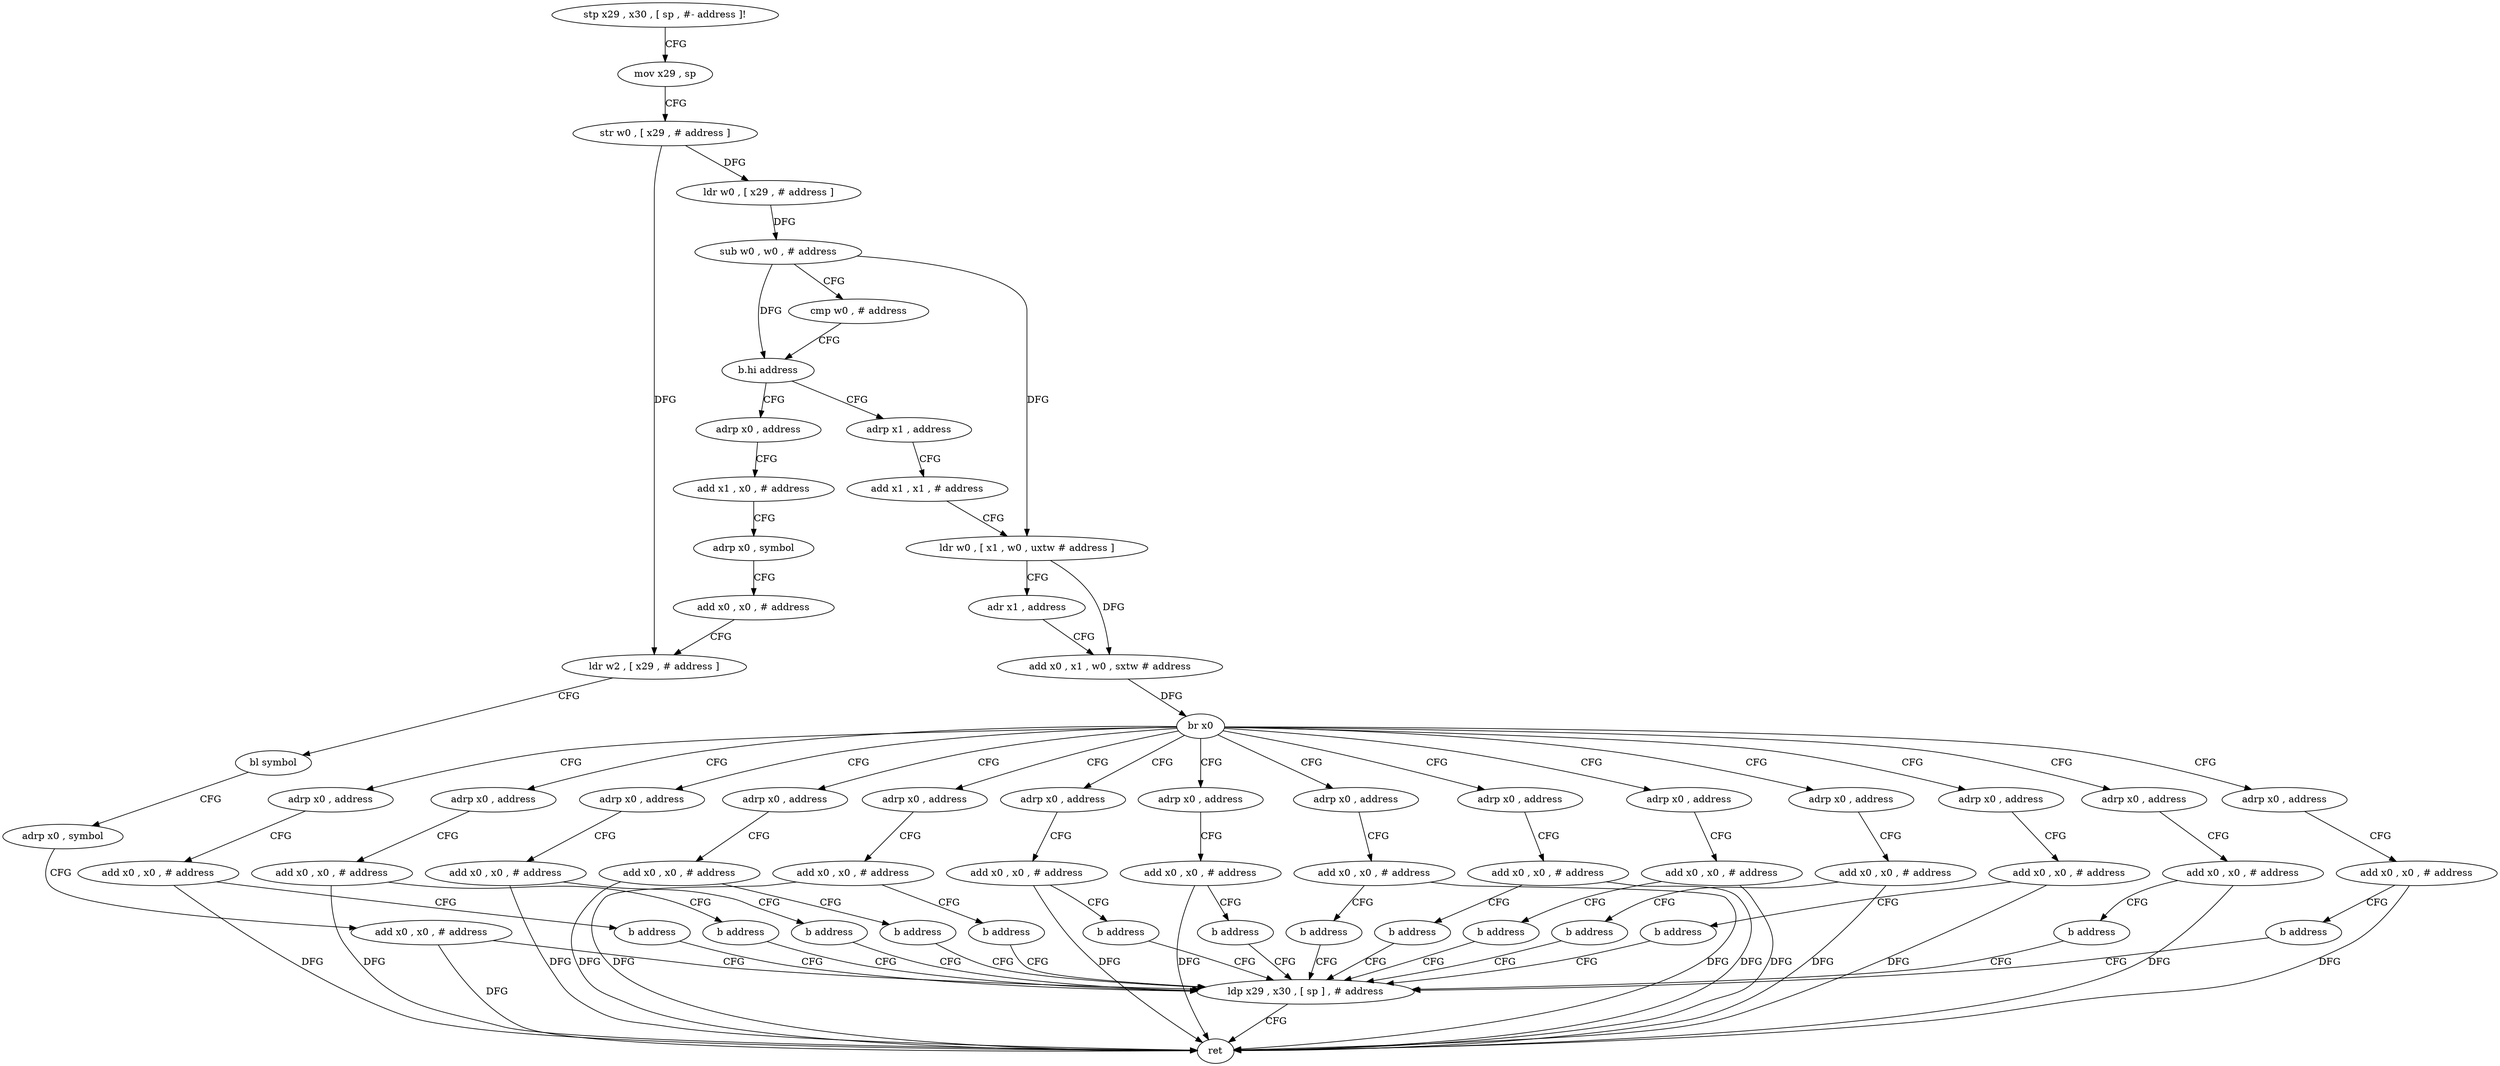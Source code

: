 digraph "func" {
"4209444" [label = "stp x29 , x30 , [ sp , #- address ]!" ]
"4209448" [label = "mov x29 , sp" ]
"4209452" [label = "str w0 , [ x29 , # address ]" ]
"4209456" [label = "ldr w0 , [ x29 , # address ]" ]
"4209460" [label = "sub w0 , w0 , # address" ]
"4209464" [label = "cmp w0 , # address" ]
"4209468" [label = "b.hi address" ]
"4209664" [label = "adrp x0 , address" ]
"4209472" [label = "adrp x1 , address" ]
"4209668" [label = "add x1 , x0 , # address" ]
"4209672" [label = "adrp x0 , symbol" ]
"4209676" [label = "add x0 , x0 , # address" ]
"4209680" [label = "ldr w2 , [ x29 , # address ]" ]
"4209684" [label = "bl symbol" ]
"4209688" [label = "adrp x0 , symbol" ]
"4209692" [label = "add x0 , x0 , # address" ]
"4209696" [label = "ldp x29 , x30 , [ sp ] , # address" ]
"4209476" [label = "add x1 , x1 , # address" ]
"4209480" [label = "ldr w0 , [ x1 , w0 , uxtw # address ]" ]
"4209484" [label = "adr x1 , address" ]
"4209488" [label = "add x0 , x1 , w0 , sxtw # address" ]
"4209492" [label = "br x0" ]
"4209496" [label = "adrp x0 , address" ]
"4209508" [label = "adrp x0 , address" ]
"4209520" [label = "adrp x0 , address" ]
"4209532" [label = "adrp x0 , address" ]
"4209544" [label = "adrp x0 , address" ]
"4209556" [label = "adrp x0 , address" ]
"4209568" [label = "adrp x0 , address" ]
"4209580" [label = "adrp x0 , address" ]
"4209592" [label = "adrp x0 , address" ]
"4209604" [label = "adrp x0 , address" ]
"4209616" [label = "adrp x0 , address" ]
"4209628" [label = "adrp x0 , address" ]
"4209640" [label = "adrp x0 , address" ]
"4209652" [label = "adrp x0 , address" ]
"4209500" [label = "add x0 , x0 , # address" ]
"4209504" [label = "b address" ]
"4209512" [label = "add x0 , x0 , # address" ]
"4209516" [label = "b address" ]
"4209524" [label = "add x0 , x0 , # address" ]
"4209528" [label = "b address" ]
"4209536" [label = "add x0 , x0 , # address" ]
"4209540" [label = "b address" ]
"4209548" [label = "add x0 , x0 , # address" ]
"4209552" [label = "b address" ]
"4209560" [label = "add x0 , x0 , # address" ]
"4209564" [label = "b address" ]
"4209572" [label = "add x0 , x0 , # address" ]
"4209576" [label = "b address" ]
"4209584" [label = "add x0 , x0 , # address" ]
"4209588" [label = "b address" ]
"4209596" [label = "add x0 , x0 , # address" ]
"4209600" [label = "b address" ]
"4209608" [label = "add x0 , x0 , # address" ]
"4209612" [label = "b address" ]
"4209620" [label = "add x0 , x0 , # address" ]
"4209624" [label = "b address" ]
"4209632" [label = "add x0 , x0 , # address" ]
"4209636" [label = "b address" ]
"4209644" [label = "add x0 , x0 , # address" ]
"4209648" [label = "b address" ]
"4209656" [label = "add x0 , x0 , # address" ]
"4209660" [label = "b address" ]
"4209700" [label = "ret" ]
"4209444" -> "4209448" [ label = "CFG" ]
"4209448" -> "4209452" [ label = "CFG" ]
"4209452" -> "4209456" [ label = "DFG" ]
"4209452" -> "4209680" [ label = "DFG" ]
"4209456" -> "4209460" [ label = "DFG" ]
"4209460" -> "4209464" [ label = "CFG" ]
"4209460" -> "4209468" [ label = "DFG" ]
"4209460" -> "4209480" [ label = "DFG" ]
"4209464" -> "4209468" [ label = "CFG" ]
"4209468" -> "4209664" [ label = "CFG" ]
"4209468" -> "4209472" [ label = "CFG" ]
"4209664" -> "4209668" [ label = "CFG" ]
"4209472" -> "4209476" [ label = "CFG" ]
"4209668" -> "4209672" [ label = "CFG" ]
"4209672" -> "4209676" [ label = "CFG" ]
"4209676" -> "4209680" [ label = "CFG" ]
"4209680" -> "4209684" [ label = "CFG" ]
"4209684" -> "4209688" [ label = "CFG" ]
"4209688" -> "4209692" [ label = "CFG" ]
"4209692" -> "4209696" [ label = "CFG" ]
"4209692" -> "4209700" [ label = "DFG" ]
"4209696" -> "4209700" [ label = "CFG" ]
"4209476" -> "4209480" [ label = "CFG" ]
"4209480" -> "4209484" [ label = "CFG" ]
"4209480" -> "4209488" [ label = "DFG" ]
"4209484" -> "4209488" [ label = "CFG" ]
"4209488" -> "4209492" [ label = "DFG" ]
"4209492" -> "4209496" [ label = "CFG" ]
"4209492" -> "4209508" [ label = "CFG" ]
"4209492" -> "4209520" [ label = "CFG" ]
"4209492" -> "4209532" [ label = "CFG" ]
"4209492" -> "4209544" [ label = "CFG" ]
"4209492" -> "4209556" [ label = "CFG" ]
"4209492" -> "4209568" [ label = "CFG" ]
"4209492" -> "4209580" [ label = "CFG" ]
"4209492" -> "4209592" [ label = "CFG" ]
"4209492" -> "4209604" [ label = "CFG" ]
"4209492" -> "4209616" [ label = "CFG" ]
"4209492" -> "4209628" [ label = "CFG" ]
"4209492" -> "4209640" [ label = "CFG" ]
"4209492" -> "4209652" [ label = "CFG" ]
"4209496" -> "4209500" [ label = "CFG" ]
"4209508" -> "4209512" [ label = "CFG" ]
"4209520" -> "4209524" [ label = "CFG" ]
"4209532" -> "4209536" [ label = "CFG" ]
"4209544" -> "4209548" [ label = "CFG" ]
"4209556" -> "4209560" [ label = "CFG" ]
"4209568" -> "4209572" [ label = "CFG" ]
"4209580" -> "4209584" [ label = "CFG" ]
"4209592" -> "4209596" [ label = "CFG" ]
"4209604" -> "4209608" [ label = "CFG" ]
"4209616" -> "4209620" [ label = "CFG" ]
"4209628" -> "4209632" [ label = "CFG" ]
"4209640" -> "4209644" [ label = "CFG" ]
"4209652" -> "4209656" [ label = "CFG" ]
"4209500" -> "4209504" [ label = "CFG" ]
"4209500" -> "4209700" [ label = "DFG" ]
"4209504" -> "4209696" [ label = "CFG" ]
"4209512" -> "4209516" [ label = "CFG" ]
"4209512" -> "4209700" [ label = "DFG" ]
"4209516" -> "4209696" [ label = "CFG" ]
"4209524" -> "4209528" [ label = "CFG" ]
"4209524" -> "4209700" [ label = "DFG" ]
"4209528" -> "4209696" [ label = "CFG" ]
"4209536" -> "4209540" [ label = "CFG" ]
"4209536" -> "4209700" [ label = "DFG" ]
"4209540" -> "4209696" [ label = "CFG" ]
"4209548" -> "4209552" [ label = "CFG" ]
"4209548" -> "4209700" [ label = "DFG" ]
"4209552" -> "4209696" [ label = "CFG" ]
"4209560" -> "4209564" [ label = "CFG" ]
"4209560" -> "4209700" [ label = "DFG" ]
"4209564" -> "4209696" [ label = "CFG" ]
"4209572" -> "4209576" [ label = "CFG" ]
"4209572" -> "4209700" [ label = "DFG" ]
"4209576" -> "4209696" [ label = "CFG" ]
"4209584" -> "4209588" [ label = "CFG" ]
"4209584" -> "4209700" [ label = "DFG" ]
"4209588" -> "4209696" [ label = "CFG" ]
"4209596" -> "4209600" [ label = "CFG" ]
"4209596" -> "4209700" [ label = "DFG" ]
"4209600" -> "4209696" [ label = "CFG" ]
"4209608" -> "4209612" [ label = "CFG" ]
"4209608" -> "4209700" [ label = "DFG" ]
"4209612" -> "4209696" [ label = "CFG" ]
"4209620" -> "4209624" [ label = "CFG" ]
"4209620" -> "4209700" [ label = "DFG" ]
"4209624" -> "4209696" [ label = "CFG" ]
"4209632" -> "4209636" [ label = "CFG" ]
"4209632" -> "4209700" [ label = "DFG" ]
"4209636" -> "4209696" [ label = "CFG" ]
"4209644" -> "4209648" [ label = "CFG" ]
"4209644" -> "4209700" [ label = "DFG" ]
"4209648" -> "4209696" [ label = "CFG" ]
"4209656" -> "4209660" [ label = "CFG" ]
"4209656" -> "4209700" [ label = "DFG" ]
"4209660" -> "4209696" [ label = "CFG" ]
}
